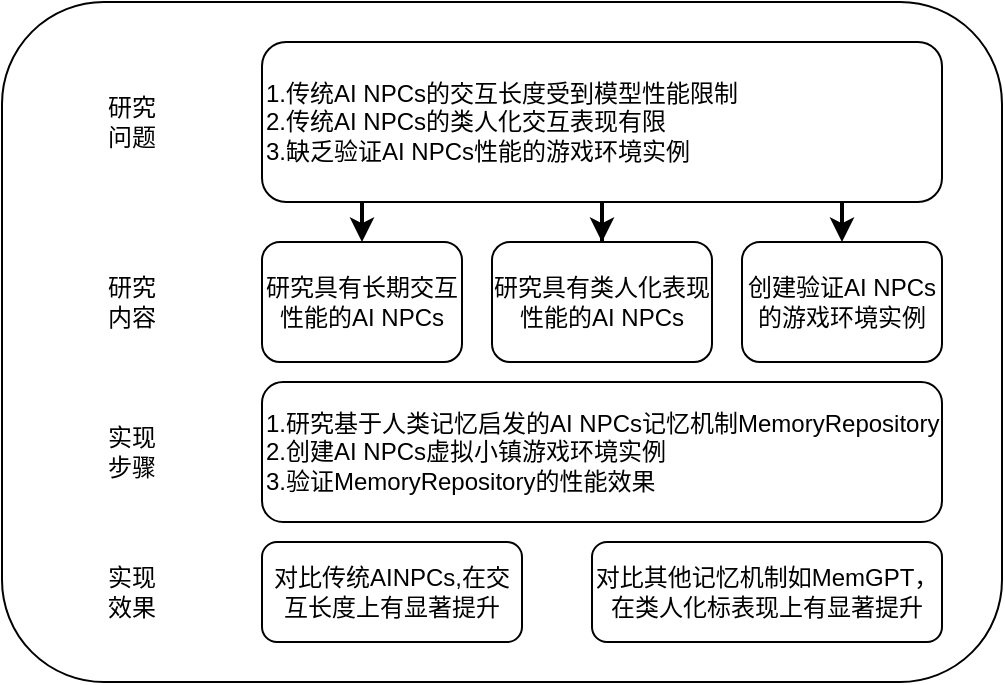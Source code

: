 <mxfile version="26.1.0">
  <diagram name="Page-1" id="bMm1mwXhRaAtICo5EMtH">
    <mxGraphModel dx="724" dy="371" grid="1" gridSize="10" guides="1" tooltips="1" connect="1" arrows="1" fold="1" page="1" pageScale="1" pageWidth="850" pageHeight="1100" math="0" shadow="0">
      <root>
        <mxCell id="0" />
        <mxCell id="1" parent="0" />
        <mxCell id="fncrAy63PTHVWpMquAdD-1" value="" style="rounded=1;whiteSpace=wrap;html=1;" parent="1" vertex="1">
          <mxGeometry x="110" y="20" width="500" height="340" as="geometry" />
        </mxCell>
        <mxCell id="fncrAy63PTHVWpMquAdD-2" value="研究问题" style="text;html=1;align=center;verticalAlign=middle;whiteSpace=wrap;rounded=0;" parent="1" vertex="1">
          <mxGeometry x="160" y="65" width="30" height="30" as="geometry" />
        </mxCell>
        <mxCell id="fncrAy63PTHVWpMquAdD-3" value="研究内容" style="text;html=1;align=center;verticalAlign=middle;whiteSpace=wrap;rounded=0;" parent="1" vertex="1">
          <mxGeometry x="160" y="155" width="30" height="30" as="geometry" />
        </mxCell>
        <mxCell id="fncrAy63PTHVWpMquAdD-4" value="实现步骤" style="text;html=1;align=center;verticalAlign=middle;whiteSpace=wrap;rounded=0;" parent="1" vertex="1">
          <mxGeometry x="160" y="225" width="30" height="40" as="geometry" />
        </mxCell>
        <mxCell id="fncrAy63PTHVWpMquAdD-6" value="实现效果" style="text;html=1;align=center;verticalAlign=middle;whiteSpace=wrap;rounded=0;" parent="1" vertex="1">
          <mxGeometry x="160" y="295" width="30" height="40" as="geometry" />
        </mxCell>
        <mxCell id="fncrAy63PTHVWpMquAdD-14" style="edgeStyle=orthogonalEdgeStyle;rounded=0;orthogonalLoop=1;jettySize=auto;html=1;strokeWidth=2;" parent="1" source="fncrAy63PTHVWpMquAdD-7" target="fncrAy63PTHVWpMquAdD-9" edge="1">
          <mxGeometry relative="1" as="geometry" />
        </mxCell>
        <mxCell id="fncrAy63PTHVWpMquAdD-16" style="edgeStyle=orthogonalEdgeStyle;rounded=0;orthogonalLoop=1;jettySize=auto;html=1;strokeWidth=2;" parent="1" source="fncrAy63PTHVWpMquAdD-7" target="fncrAy63PTHVWpMquAdD-8" edge="1">
          <mxGeometry relative="1" as="geometry">
            <Array as="points">
              <mxPoint x="290" y="130" />
              <mxPoint x="290" y="130" />
            </Array>
          </mxGeometry>
        </mxCell>
        <mxCell id="fncrAy63PTHVWpMquAdD-17" style="edgeStyle=orthogonalEdgeStyle;rounded=0;orthogonalLoop=1;jettySize=auto;html=1;strokeWidth=2;" parent="1" source="fncrAy63PTHVWpMquAdD-7" target="fncrAy63PTHVWpMquAdD-10" edge="1">
          <mxGeometry relative="1" as="geometry">
            <Array as="points">
              <mxPoint x="530" y="130" />
              <mxPoint x="530" y="130" />
            </Array>
          </mxGeometry>
        </mxCell>
        <mxCell id="fncrAy63PTHVWpMquAdD-7" value="1.传统AI NPCs的交互长度受到模型性能限制&lt;div&gt;2.传统AI NPCs的类人化交互表现有限&lt;/div&gt;&lt;div&gt;3.缺乏验证AI NPCs性能的游戏环境实例&lt;/div&gt;" style="rounded=1;whiteSpace=wrap;html=1;align=left;" parent="1" vertex="1">
          <mxGeometry x="240" y="40" width="340" height="80" as="geometry" />
        </mxCell>
        <mxCell id="fncrAy63PTHVWpMquAdD-8" value="研究具有长期交互性能的AI NPCs" style="rounded=1;whiteSpace=wrap;html=1;" parent="1" vertex="1">
          <mxGeometry x="240" y="140" width="100" height="60" as="geometry" />
        </mxCell>
        <mxCell id="fncrAy63PTHVWpMquAdD-9" value="研究具有类人化表现性能的AI NPCs" style="rounded=1;whiteSpace=wrap;html=1;" parent="1" vertex="1">
          <mxGeometry x="355" y="140" width="110" height="60" as="geometry" />
        </mxCell>
        <mxCell id="fncrAy63PTHVWpMquAdD-10" value="创建验证AI NPCs的游戏环境实例" style="rounded=1;whiteSpace=wrap;html=1;" parent="1" vertex="1">
          <mxGeometry x="480" y="140" width="100" height="60" as="geometry" />
        </mxCell>
        <mxCell id="fncrAy63PTHVWpMquAdD-11" value="1.研究基于人类记忆启发的AI NPCs记忆机制MemoryRepository&lt;div&gt;2.创建AI NPCs虚拟小镇游戏环境实例&lt;div&gt;3.验证MemoryRepository的性能效果&lt;/div&gt;&lt;/div&gt;" style="rounded=1;whiteSpace=wrap;html=1;align=left;" parent="1" vertex="1">
          <mxGeometry x="240" y="210" width="340" height="70" as="geometry" />
        </mxCell>
        <mxCell id="fncrAy63PTHVWpMquAdD-12" value="对比传统AINPCs,在交互长度上有显著提升" style="rounded=1;whiteSpace=wrap;html=1;" parent="1" vertex="1">
          <mxGeometry x="240" y="290" width="130" height="50" as="geometry" />
        </mxCell>
        <mxCell id="fncrAy63PTHVWpMquAdD-13" value="对比其他记忆机制如MemGPT，在类人化标表现上有显著提升" style="rounded=1;whiteSpace=wrap;html=1;" parent="1" vertex="1">
          <mxGeometry x="405" y="290" width="175" height="50" as="geometry" />
        </mxCell>
      </root>
    </mxGraphModel>
  </diagram>
</mxfile>
